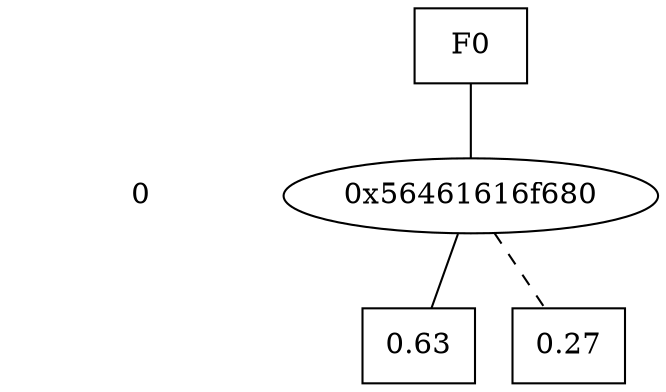 digraph "DD" {
size = "7.5,10"
center = true;
edge [dir = none];
{ node [shape = plaintext];
  edge [style = invis];
  "CONST NODES" [style = invis];
" 0 " -> "CONST NODES"; 
}
{ rank = same; node [shape = box]; edge [style = invis];
"F0"; }
{ rank = same; " 0 ";
"0x56461616f680";
}
{ rank = same; "CONST NODES";
{ node [shape = box]; "0x56461616f620";
"0x56461616f640";
}
}
"F0" -> "0x56461616f680" [style = solid];
"0x56461616f680" -> "0x56461616f620";
"0x56461616f680" -> "0x56461616f640" [style = dashed];
"0x56461616f620" [label = "0.63"];
"0x56461616f640" [label = "0.27"];
}

